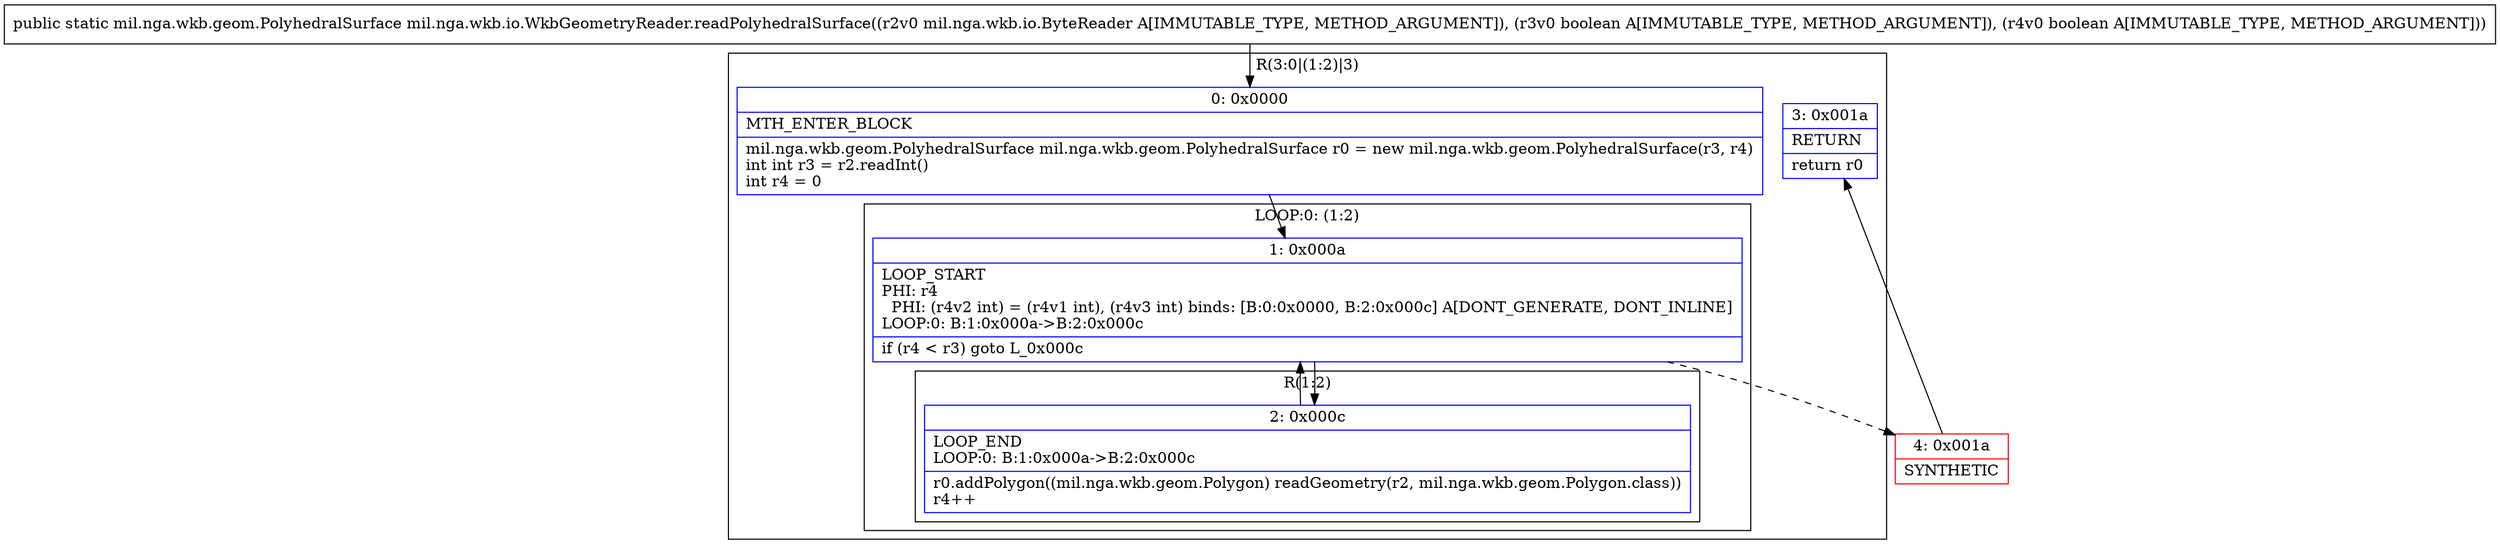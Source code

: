 digraph "CFG formil.nga.wkb.io.WkbGeometryReader.readPolyhedralSurface(Lmil\/nga\/wkb\/io\/ByteReader;ZZ)Lmil\/nga\/wkb\/geom\/PolyhedralSurface;" {
subgraph cluster_Region_1244824202 {
label = "R(3:0|(1:2)|3)";
node [shape=record,color=blue];
Node_0 [shape=record,label="{0\:\ 0x0000|MTH_ENTER_BLOCK\l|mil.nga.wkb.geom.PolyhedralSurface mil.nga.wkb.geom.PolyhedralSurface r0 = new mil.nga.wkb.geom.PolyhedralSurface(r3, r4)\lint int r3 = r2.readInt()\lint r4 = 0\l}"];
subgraph cluster_LoopRegion_87026789 {
label = "LOOP:0: (1:2)";
node [shape=record,color=blue];
Node_1 [shape=record,label="{1\:\ 0x000a|LOOP_START\lPHI: r4 \l  PHI: (r4v2 int) = (r4v1 int), (r4v3 int) binds: [B:0:0x0000, B:2:0x000c] A[DONT_GENERATE, DONT_INLINE]\lLOOP:0: B:1:0x000a\-\>B:2:0x000c\l|if (r4 \< r3) goto L_0x000c\l}"];
subgraph cluster_Region_1640080811 {
label = "R(1:2)";
node [shape=record,color=blue];
Node_2 [shape=record,label="{2\:\ 0x000c|LOOP_END\lLOOP:0: B:1:0x000a\-\>B:2:0x000c\l|r0.addPolygon((mil.nga.wkb.geom.Polygon) readGeometry(r2, mil.nga.wkb.geom.Polygon.class))\lr4++\l}"];
}
}
Node_3 [shape=record,label="{3\:\ 0x001a|RETURN\l|return r0\l}"];
}
Node_4 [shape=record,color=red,label="{4\:\ 0x001a|SYNTHETIC\l}"];
MethodNode[shape=record,label="{public static mil.nga.wkb.geom.PolyhedralSurface mil.nga.wkb.io.WkbGeometryReader.readPolyhedralSurface((r2v0 mil.nga.wkb.io.ByteReader A[IMMUTABLE_TYPE, METHOD_ARGUMENT]), (r3v0 boolean A[IMMUTABLE_TYPE, METHOD_ARGUMENT]), (r4v0 boolean A[IMMUTABLE_TYPE, METHOD_ARGUMENT])) }"];
MethodNode -> Node_0;
Node_0 -> Node_1;
Node_1 -> Node_2;
Node_1 -> Node_4[style=dashed];
Node_2 -> Node_1;
Node_4 -> Node_3;
}


